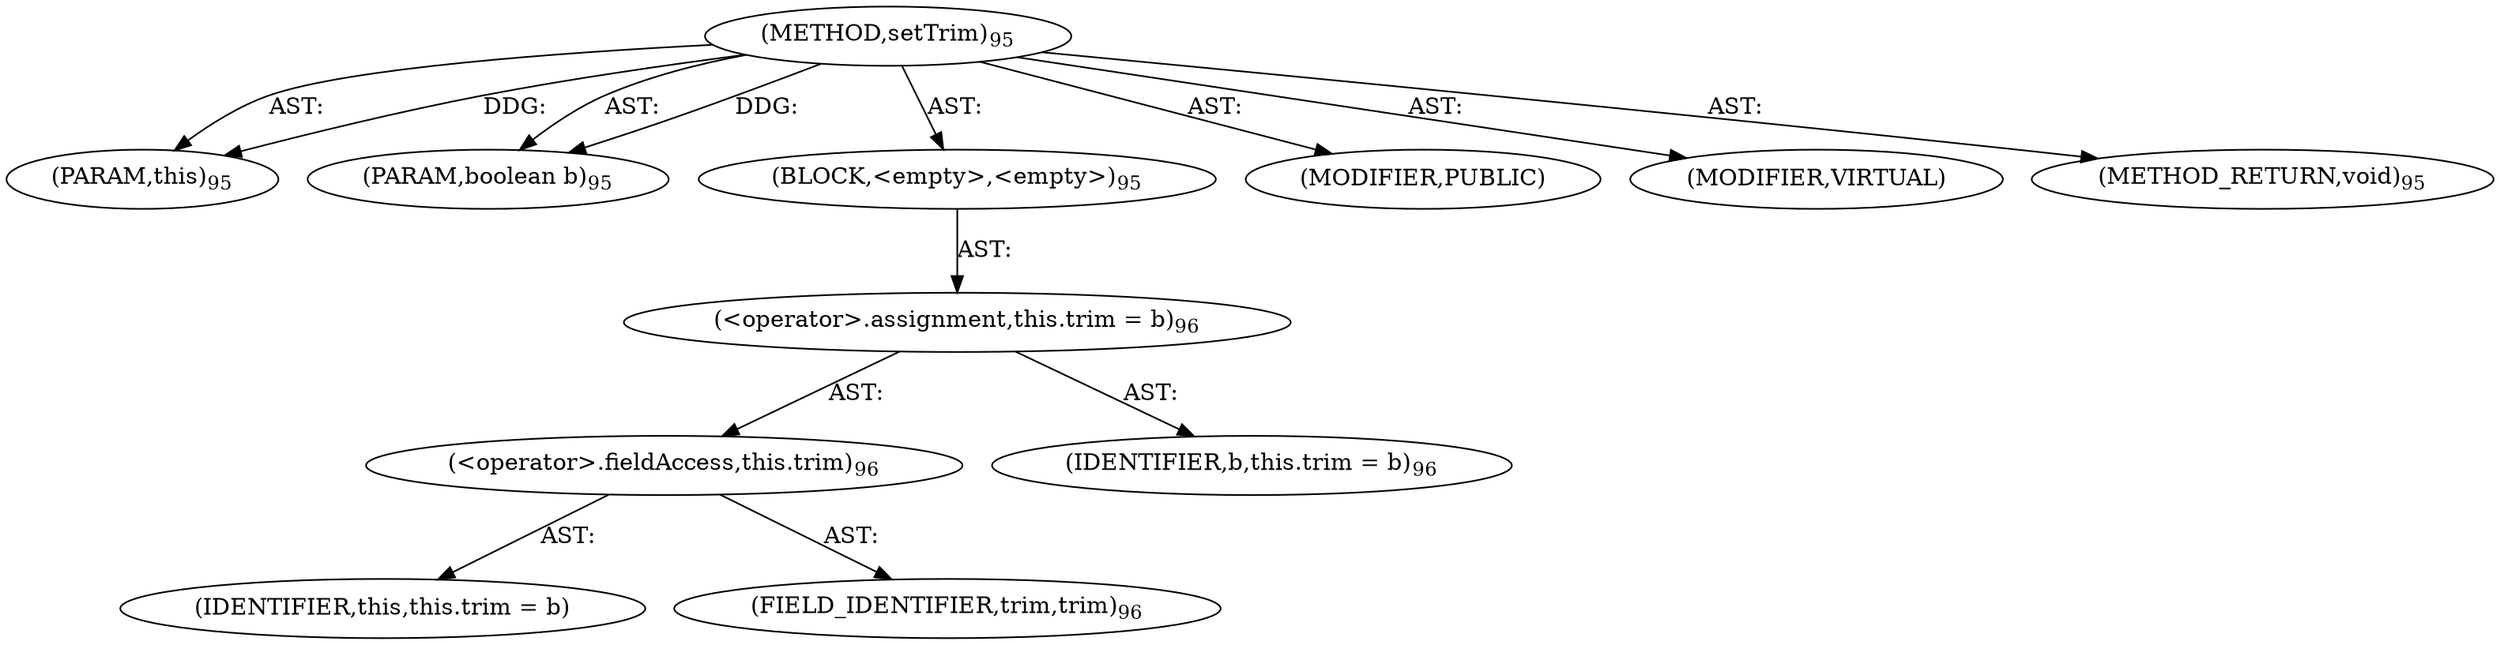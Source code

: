 digraph "setTrim" {  
"111669149698" [label = <(METHOD,setTrim)<SUB>95</SUB>> ]
"115964116996" [label = <(PARAM,this)<SUB>95</SUB>> ]
"115964116997" [label = <(PARAM,boolean b)<SUB>95</SUB>> ]
"25769803778" [label = <(BLOCK,&lt;empty&gt;,&lt;empty&gt;)<SUB>95</SUB>> ]
"30064771076" [label = <(&lt;operator&gt;.assignment,this.trim = b)<SUB>96</SUB>> ]
"30064771077" [label = <(&lt;operator&gt;.fieldAccess,this.trim)<SUB>96</SUB>> ]
"68719476740" [label = <(IDENTIFIER,this,this.trim = b)> ]
"55834574850" [label = <(FIELD_IDENTIFIER,trim,trim)<SUB>96</SUB>> ]
"68719476741" [label = <(IDENTIFIER,b,this.trim = b)<SUB>96</SUB>> ]
"133143986184" [label = <(MODIFIER,PUBLIC)> ]
"133143986185" [label = <(MODIFIER,VIRTUAL)> ]
"128849018882" [label = <(METHOD_RETURN,void)<SUB>95</SUB>> ]
  "111669149698" -> "115964116996"  [ label = "AST: "] 
  "111669149698" -> "115964116997"  [ label = "AST: "] 
  "111669149698" -> "25769803778"  [ label = "AST: "] 
  "111669149698" -> "133143986184"  [ label = "AST: "] 
  "111669149698" -> "133143986185"  [ label = "AST: "] 
  "111669149698" -> "128849018882"  [ label = "AST: "] 
  "25769803778" -> "30064771076"  [ label = "AST: "] 
  "30064771076" -> "30064771077"  [ label = "AST: "] 
  "30064771076" -> "68719476741"  [ label = "AST: "] 
  "30064771077" -> "68719476740"  [ label = "AST: "] 
  "30064771077" -> "55834574850"  [ label = "AST: "] 
  "111669149698" -> "115964116996"  [ label = "DDG: "] 
  "111669149698" -> "115964116997"  [ label = "DDG: "] 
}
